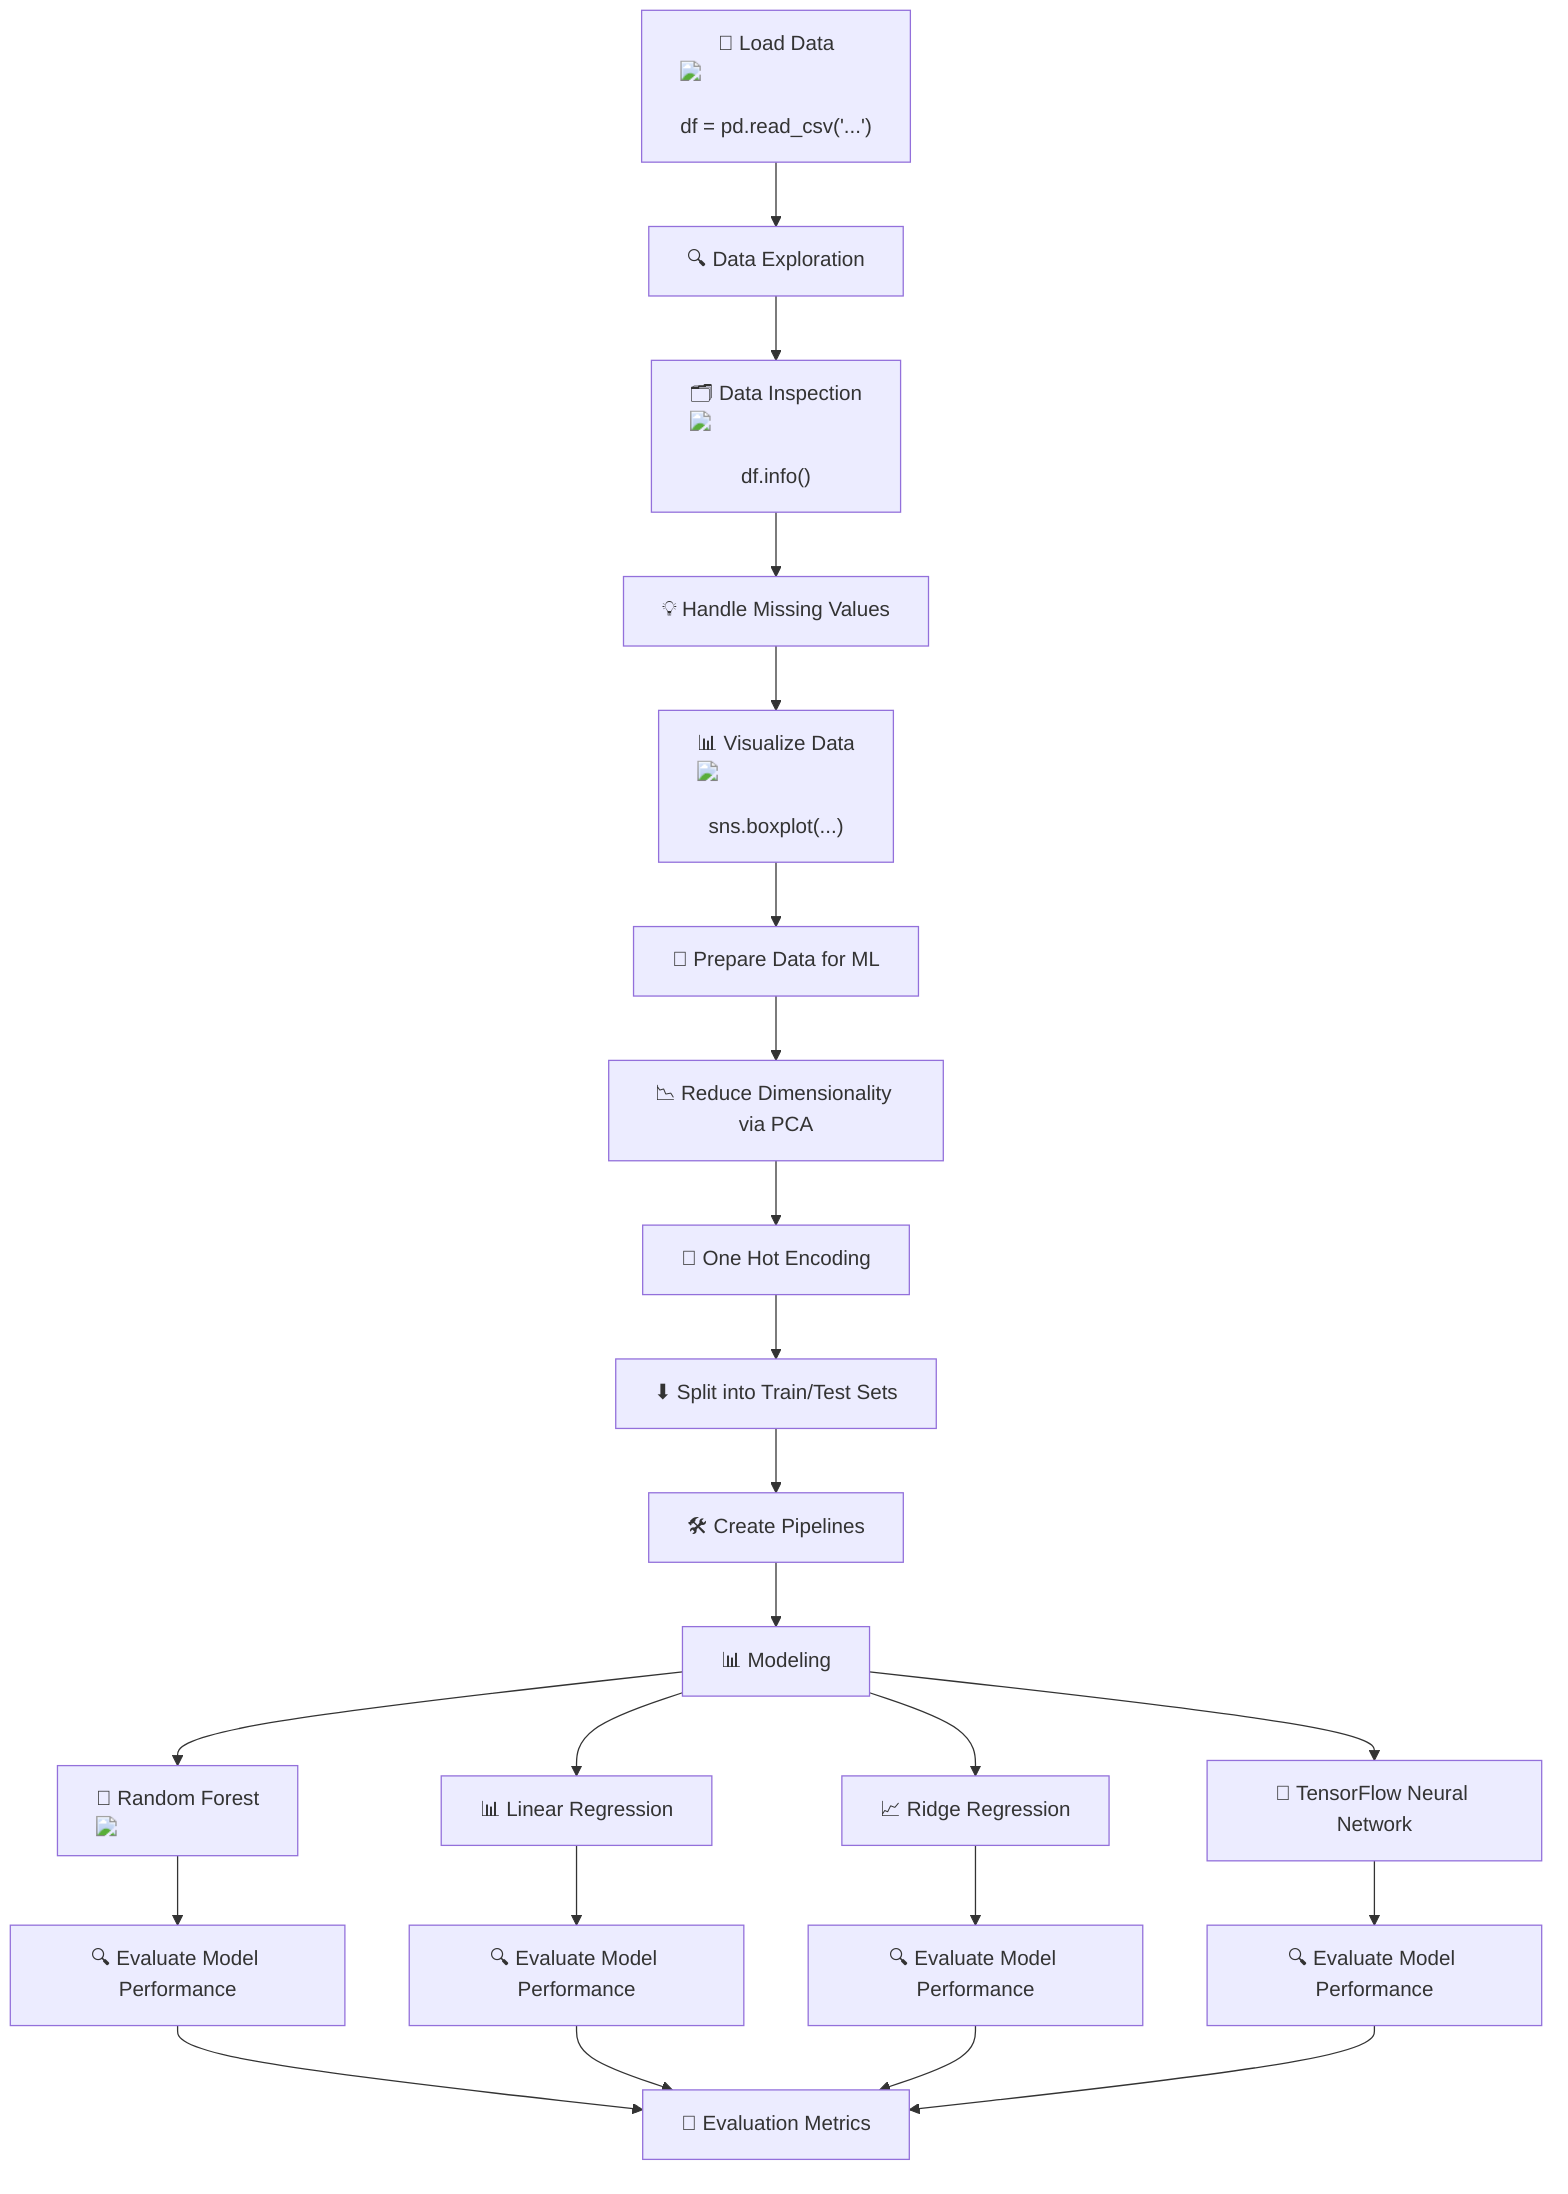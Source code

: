 flowchart TD
    A["📂 Load Data <img src='file.svg' /> <br/> df = pd.read_csv('...')"] --> B["🔍 Data Exploration"]
    B --> C["🗂️ Data Inspection <img src='table.svg' /> <br/> df.info()"]
    C --> D["💡 Handle Missing Values"]
    D --> E["📊 Visualize Data <img src='boxplot_template.svg' /> <br/> sns.boxplot(...)"]
    E --> F["🧪 Prepare Data for ML"]
    F --> G["📉 Reduce Dimensionality via PCA"]
    G --> H["🔁 One Hot Encoding"]
    H --> I["⬇ Split into Train/Test Sets"]
    I --> J["🛠️ Create Pipelines"]
    J --> K["📊 Modeling"]

    K --> L["🌲 Random Forest <img src='brain.svg' />"]
    L --> M["🔍 Evaluate Model Performance"]
    
    K --> N["📊 Linear Regression"]
    N --> O["🔍 Evaluate Model Performance"]

    K --> P["📈 Ridge Regression"]
    P --> Q["🔍 Evaluate Model Performance"]

    K --> R["🧠 TensorFlow Neural Network"]
    R --> S["🔍 Evaluate Model Performance"]

    M --> T["📝 Evaluation Metrics"]
    O --> T
    Q --> T
    S --> T